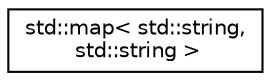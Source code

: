digraph "Graphical Class Hierarchy"
{
  edge [fontname="Helvetica",fontsize="10",labelfontname="Helvetica",labelfontsize="10"];
  node [fontname="Helvetica",fontsize="10",shape=record];
  rankdir="LR";
  Node0 [label="std::map\< std::string,\l std::string \>",height=0.2,width=0.4,color="black", fillcolor="white", style="filled",URL="$classstd_1_1map.html"];
}
